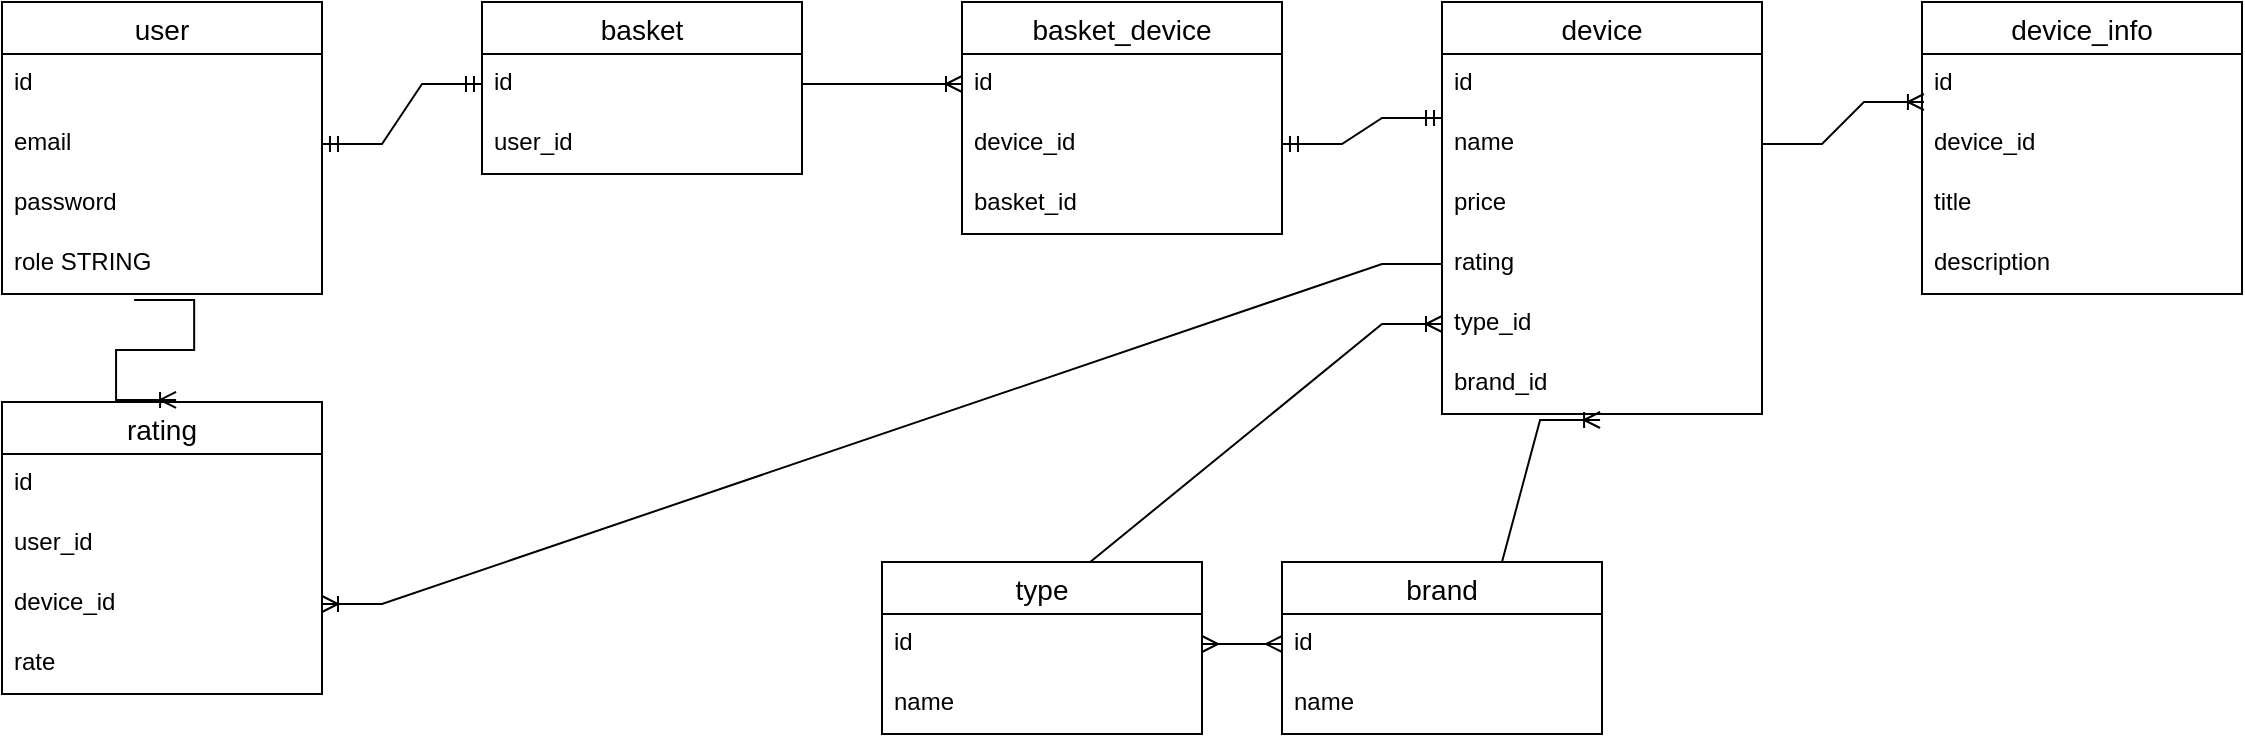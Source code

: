 <mxfile version="20.3.6" type="github">
  <diagram id="HniKT-04OowrFREipypY" name="Page-1">
    <mxGraphModel dx="1348" dy="805" grid="1" gridSize="10" guides="1" tooltips="1" connect="1" arrows="1" fold="1" page="1" pageScale="1" pageWidth="827" pageHeight="1169" math="0" shadow="0">
      <root>
        <mxCell id="0" />
        <mxCell id="1" parent="0" />
        <mxCell id="Wqt-CVIV_lCP2ZBKbQC8-1" value="user" style="swimlane;fontStyle=0;childLayout=stackLayout;horizontal=1;startSize=26;horizontalStack=0;resizeParent=1;resizeParentMax=0;resizeLast=0;collapsible=1;marginBottom=0;align=center;fontSize=14;" vertex="1" parent="1">
          <mxGeometry x="40" y="280" width="160" height="146" as="geometry" />
        </mxCell>
        <mxCell id="Wqt-CVIV_lCP2ZBKbQC8-2" value="id" style="text;strokeColor=none;fillColor=none;spacingLeft=4;spacingRight=4;overflow=hidden;rotatable=0;points=[[0,0.5],[1,0.5]];portConstraint=eastwest;fontSize=12;" vertex="1" parent="Wqt-CVIV_lCP2ZBKbQC8-1">
          <mxGeometry y="26" width="160" height="30" as="geometry" />
        </mxCell>
        <mxCell id="Wqt-CVIV_lCP2ZBKbQC8-3" value="email" style="text;strokeColor=none;fillColor=none;spacingLeft=4;spacingRight=4;overflow=hidden;rotatable=0;points=[[0,0.5],[1,0.5]];portConstraint=eastwest;fontSize=12;" vertex="1" parent="Wqt-CVIV_lCP2ZBKbQC8-1">
          <mxGeometry y="56" width="160" height="30" as="geometry" />
        </mxCell>
        <mxCell id="Wqt-CVIV_lCP2ZBKbQC8-4" value="password" style="text;strokeColor=none;fillColor=none;spacingLeft=4;spacingRight=4;overflow=hidden;rotatable=0;points=[[0,0.5],[1,0.5]];portConstraint=eastwest;fontSize=12;" vertex="1" parent="Wqt-CVIV_lCP2ZBKbQC8-1">
          <mxGeometry y="86" width="160" height="30" as="geometry" />
        </mxCell>
        <mxCell id="Wqt-CVIV_lCP2ZBKbQC8-6" value="role STRING" style="text;strokeColor=none;fillColor=none;spacingLeft=4;spacingRight=4;overflow=hidden;rotatable=0;points=[[0,0.5],[1,0.5]];portConstraint=eastwest;fontSize=12;" vertex="1" parent="Wqt-CVIV_lCP2ZBKbQC8-1">
          <mxGeometry y="116" width="160" height="30" as="geometry" />
        </mxCell>
        <mxCell id="Wqt-CVIV_lCP2ZBKbQC8-7" value="basket" style="swimlane;fontStyle=0;childLayout=stackLayout;horizontal=1;startSize=26;horizontalStack=0;resizeParent=1;resizeParentMax=0;resizeLast=0;collapsible=1;marginBottom=0;align=center;fontSize=14;" vertex="1" parent="1">
          <mxGeometry x="280" y="280" width="160" height="86" as="geometry" />
        </mxCell>
        <mxCell id="Wqt-CVIV_lCP2ZBKbQC8-8" value="id" style="text;strokeColor=none;fillColor=none;spacingLeft=4;spacingRight=4;overflow=hidden;rotatable=0;points=[[0,0.5],[1,0.5]];portConstraint=eastwest;fontSize=12;" vertex="1" parent="Wqt-CVIV_lCP2ZBKbQC8-7">
          <mxGeometry y="26" width="160" height="30" as="geometry" />
        </mxCell>
        <mxCell id="Wqt-CVIV_lCP2ZBKbQC8-9" value="user_id" style="text;strokeColor=none;fillColor=none;spacingLeft=4;spacingRight=4;overflow=hidden;rotatable=0;points=[[0,0.5],[1,0.5]];portConstraint=eastwest;fontSize=12;" vertex="1" parent="Wqt-CVIV_lCP2ZBKbQC8-7">
          <mxGeometry y="56" width="160" height="30" as="geometry" />
        </mxCell>
        <mxCell id="Wqt-CVIV_lCP2ZBKbQC8-12" value="" style="edgeStyle=entityRelationEdgeStyle;fontSize=12;html=1;endArrow=ERmandOne;startArrow=ERmandOne;rounded=0;entryX=0;entryY=0.5;entryDx=0;entryDy=0;" edge="1" parent="1" source="Wqt-CVIV_lCP2ZBKbQC8-3" target="Wqt-CVIV_lCP2ZBKbQC8-8">
          <mxGeometry width="100" height="100" relative="1" as="geometry">
            <mxPoint x="180" y="390" as="sourcePoint" />
            <mxPoint x="280" y="290" as="targetPoint" />
          </mxGeometry>
        </mxCell>
        <mxCell id="Wqt-CVIV_lCP2ZBKbQC8-13" value="device" style="swimlane;fontStyle=0;childLayout=stackLayout;horizontal=1;startSize=26;horizontalStack=0;resizeParent=1;resizeParentMax=0;resizeLast=0;collapsible=1;marginBottom=0;align=center;fontSize=14;" vertex="1" parent="1">
          <mxGeometry x="760" y="280" width="160" height="206" as="geometry" />
        </mxCell>
        <mxCell id="Wqt-CVIV_lCP2ZBKbQC8-14" value="id" style="text;strokeColor=none;fillColor=none;spacingLeft=4;spacingRight=4;overflow=hidden;rotatable=0;points=[[0,0.5],[1,0.5]];portConstraint=eastwest;fontSize=12;" vertex="1" parent="Wqt-CVIV_lCP2ZBKbQC8-13">
          <mxGeometry y="26" width="160" height="30" as="geometry" />
        </mxCell>
        <mxCell id="Wqt-CVIV_lCP2ZBKbQC8-15" value="name" style="text;strokeColor=none;fillColor=none;spacingLeft=4;spacingRight=4;overflow=hidden;rotatable=0;points=[[0,0.5],[1,0.5]];portConstraint=eastwest;fontSize=12;" vertex="1" parent="Wqt-CVIV_lCP2ZBKbQC8-13">
          <mxGeometry y="56" width="160" height="30" as="geometry" />
        </mxCell>
        <mxCell id="Wqt-CVIV_lCP2ZBKbQC8-17" value="price" style="text;strokeColor=none;fillColor=none;spacingLeft=4;spacingRight=4;overflow=hidden;rotatable=0;points=[[0,0.5],[1,0.5]];portConstraint=eastwest;fontSize=12;" vertex="1" parent="Wqt-CVIV_lCP2ZBKbQC8-13">
          <mxGeometry y="86" width="160" height="30" as="geometry" />
        </mxCell>
        <mxCell id="Wqt-CVIV_lCP2ZBKbQC8-18" value="rating" style="text;strokeColor=none;fillColor=none;spacingLeft=4;spacingRight=4;overflow=hidden;rotatable=0;points=[[0,0.5],[1,0.5]];portConstraint=eastwest;fontSize=12;" vertex="1" parent="Wqt-CVIV_lCP2ZBKbQC8-13">
          <mxGeometry y="116" width="160" height="30" as="geometry" />
        </mxCell>
        <mxCell id="Wqt-CVIV_lCP2ZBKbQC8-19" value="type_id" style="text;strokeColor=none;fillColor=none;spacingLeft=4;spacingRight=4;overflow=hidden;rotatable=0;points=[[0,0.5],[1,0.5]];portConstraint=eastwest;fontSize=12;" vertex="1" parent="Wqt-CVIV_lCP2ZBKbQC8-13">
          <mxGeometry y="146" width="160" height="30" as="geometry" />
        </mxCell>
        <mxCell id="Wqt-CVIV_lCP2ZBKbQC8-20" value="brand_id" style="text;strokeColor=none;fillColor=none;spacingLeft=4;spacingRight=4;overflow=hidden;rotatable=0;points=[[0,0.5],[1,0.5]];portConstraint=eastwest;fontSize=12;" vertex="1" parent="Wqt-CVIV_lCP2ZBKbQC8-13">
          <mxGeometry y="176" width="160" height="30" as="geometry" />
        </mxCell>
        <mxCell id="Wqt-CVIV_lCP2ZBKbQC8-21" value="type" style="swimlane;fontStyle=0;childLayout=stackLayout;horizontal=1;startSize=26;horizontalStack=0;resizeParent=1;resizeParentMax=0;resizeLast=0;collapsible=1;marginBottom=0;align=center;fontSize=14;" vertex="1" parent="1">
          <mxGeometry x="480" y="560" width="160" height="86" as="geometry" />
        </mxCell>
        <mxCell id="Wqt-CVIV_lCP2ZBKbQC8-22" value="id" style="text;strokeColor=none;fillColor=none;spacingLeft=4;spacingRight=4;overflow=hidden;rotatable=0;points=[[0,0.5],[1,0.5]];portConstraint=eastwest;fontSize=12;" vertex="1" parent="Wqt-CVIV_lCP2ZBKbQC8-21">
          <mxGeometry y="26" width="160" height="30" as="geometry" />
        </mxCell>
        <mxCell id="Wqt-CVIV_lCP2ZBKbQC8-23" value="name" style="text;strokeColor=none;fillColor=none;spacingLeft=4;spacingRight=4;overflow=hidden;rotatable=0;points=[[0,0.5],[1,0.5]];portConstraint=eastwest;fontSize=12;" vertex="1" parent="Wqt-CVIV_lCP2ZBKbQC8-21">
          <mxGeometry y="56" width="160" height="30" as="geometry" />
        </mxCell>
        <mxCell id="Wqt-CVIV_lCP2ZBKbQC8-28" value="brand" style="swimlane;fontStyle=0;childLayout=stackLayout;horizontal=1;startSize=26;horizontalStack=0;resizeParent=1;resizeParentMax=0;resizeLast=0;collapsible=1;marginBottom=0;align=center;fontSize=14;" vertex="1" parent="1">
          <mxGeometry x="680" y="560" width="160" height="86" as="geometry" />
        </mxCell>
        <mxCell id="Wqt-CVIV_lCP2ZBKbQC8-29" value="id" style="text;strokeColor=none;fillColor=none;spacingLeft=4;spacingRight=4;overflow=hidden;rotatable=0;points=[[0,0.5],[1,0.5]];portConstraint=eastwest;fontSize=12;" vertex="1" parent="Wqt-CVIV_lCP2ZBKbQC8-28">
          <mxGeometry y="26" width="160" height="30" as="geometry" />
        </mxCell>
        <mxCell id="Wqt-CVIV_lCP2ZBKbQC8-30" value="name" style="text;strokeColor=none;fillColor=none;spacingLeft=4;spacingRight=4;overflow=hidden;rotatable=0;points=[[0,0.5],[1,0.5]];portConstraint=eastwest;fontSize=12;" vertex="1" parent="Wqt-CVIV_lCP2ZBKbQC8-28">
          <mxGeometry y="56" width="160" height="30" as="geometry" />
        </mxCell>
        <mxCell id="Wqt-CVIV_lCP2ZBKbQC8-35" value="" style="edgeStyle=entityRelationEdgeStyle;fontSize=12;html=1;endArrow=ERoneToMany;rounded=0;exitX=0.463;exitY=0;exitDx=0;exitDy=0;exitPerimeter=0;entryX=0;entryY=0.5;entryDx=0;entryDy=0;" edge="1" parent="1" source="Wqt-CVIV_lCP2ZBKbQC8-21" target="Wqt-CVIV_lCP2ZBKbQC8-19">
          <mxGeometry width="100" height="100" relative="1" as="geometry">
            <mxPoint x="360" y="460" as="sourcePoint" />
            <mxPoint x="460" y="360" as="targetPoint" />
          </mxGeometry>
        </mxCell>
        <mxCell id="Wqt-CVIV_lCP2ZBKbQC8-36" value="" style="edgeStyle=entityRelationEdgeStyle;fontSize=12;html=1;endArrow=ERoneToMany;rounded=0;exitX=0.5;exitY=0;exitDx=0;exitDy=0;entryX=0.494;entryY=1.1;entryDx=0;entryDy=0;entryPerimeter=0;" edge="1" parent="1" source="Wqt-CVIV_lCP2ZBKbQC8-28" target="Wqt-CVIV_lCP2ZBKbQC8-20">
          <mxGeometry width="100" height="100" relative="1" as="geometry">
            <mxPoint x="360" y="460" as="sourcePoint" />
            <mxPoint x="620" y="510" as="targetPoint" />
          </mxGeometry>
        </mxCell>
        <mxCell id="Wqt-CVIV_lCP2ZBKbQC8-37" value="" style="edgeStyle=entityRelationEdgeStyle;fontSize=12;html=1;endArrow=ERmany;startArrow=ERmany;rounded=0;" edge="1" parent="1" source="Wqt-CVIV_lCP2ZBKbQC8-22" target="Wqt-CVIV_lCP2ZBKbQC8-29">
          <mxGeometry width="100" height="100" relative="1" as="geometry">
            <mxPoint x="360" y="460" as="sourcePoint" />
            <mxPoint x="460" y="360" as="targetPoint" />
          </mxGeometry>
        </mxCell>
        <mxCell id="Wqt-CVIV_lCP2ZBKbQC8-38" value="device_info" style="swimlane;fontStyle=0;childLayout=stackLayout;horizontal=1;startSize=26;horizontalStack=0;resizeParent=1;resizeParentMax=0;resizeLast=0;collapsible=1;marginBottom=0;align=center;fontSize=14;" vertex="1" parent="1">
          <mxGeometry x="1000" y="280" width="160" height="146" as="geometry" />
        </mxCell>
        <mxCell id="Wqt-CVIV_lCP2ZBKbQC8-39" value="id" style="text;strokeColor=none;fillColor=none;spacingLeft=4;spacingRight=4;overflow=hidden;rotatable=0;points=[[0,0.5],[1,0.5]];portConstraint=eastwest;fontSize=12;" vertex="1" parent="Wqt-CVIV_lCP2ZBKbQC8-38">
          <mxGeometry y="26" width="160" height="30" as="geometry" />
        </mxCell>
        <mxCell id="Wqt-CVIV_lCP2ZBKbQC8-40" value="device_id" style="text;strokeColor=none;fillColor=none;spacingLeft=4;spacingRight=4;overflow=hidden;rotatable=0;points=[[0,0.5],[1,0.5]];portConstraint=eastwest;fontSize=12;" vertex="1" parent="Wqt-CVIV_lCP2ZBKbQC8-38">
          <mxGeometry y="56" width="160" height="30" as="geometry" />
        </mxCell>
        <mxCell id="Wqt-CVIV_lCP2ZBKbQC8-41" value="title" style="text;strokeColor=none;fillColor=none;spacingLeft=4;spacingRight=4;overflow=hidden;rotatable=0;points=[[0,0.5],[1,0.5]];portConstraint=eastwest;fontSize=12;" vertex="1" parent="Wqt-CVIV_lCP2ZBKbQC8-38">
          <mxGeometry y="86" width="160" height="30" as="geometry" />
        </mxCell>
        <mxCell id="Wqt-CVIV_lCP2ZBKbQC8-42" value="description" style="text;strokeColor=none;fillColor=none;spacingLeft=4;spacingRight=4;overflow=hidden;rotatable=0;points=[[0,0.5],[1,0.5]];portConstraint=eastwest;fontSize=12;" vertex="1" parent="Wqt-CVIV_lCP2ZBKbQC8-38">
          <mxGeometry y="116" width="160" height="30" as="geometry" />
        </mxCell>
        <mxCell id="Wqt-CVIV_lCP2ZBKbQC8-45" value="" style="edgeStyle=entityRelationEdgeStyle;fontSize=12;html=1;endArrow=ERoneToMany;rounded=0;entryX=0.006;entryY=0.8;entryDx=0;entryDy=0;entryPerimeter=0;" edge="1" parent="1" source="Wqt-CVIV_lCP2ZBKbQC8-15" target="Wqt-CVIV_lCP2ZBKbQC8-39">
          <mxGeometry width="100" height="100" relative="1" as="geometry">
            <mxPoint x="360" y="460" as="sourcePoint" />
            <mxPoint x="460" y="360" as="targetPoint" />
          </mxGeometry>
        </mxCell>
        <mxCell id="Wqt-CVIV_lCP2ZBKbQC8-46" value="basket_device" style="swimlane;fontStyle=0;childLayout=stackLayout;horizontal=1;startSize=26;horizontalStack=0;resizeParent=1;resizeParentMax=0;resizeLast=0;collapsible=1;marginBottom=0;align=center;fontSize=14;" vertex="1" parent="1">
          <mxGeometry x="520" y="280" width="160" height="116" as="geometry" />
        </mxCell>
        <mxCell id="Wqt-CVIV_lCP2ZBKbQC8-47" value="id" style="text;strokeColor=none;fillColor=none;spacingLeft=4;spacingRight=4;overflow=hidden;rotatable=0;points=[[0,0.5],[1,0.5]];portConstraint=eastwest;fontSize=12;" vertex="1" parent="Wqt-CVIV_lCP2ZBKbQC8-46">
          <mxGeometry y="26" width="160" height="30" as="geometry" />
        </mxCell>
        <mxCell id="Wqt-CVIV_lCP2ZBKbQC8-48" value="device_id&#xa;" style="text;strokeColor=none;fillColor=none;spacingLeft=4;spacingRight=4;overflow=hidden;rotatable=0;points=[[0,0.5],[1,0.5]];portConstraint=eastwest;fontSize=12;" vertex="1" parent="Wqt-CVIV_lCP2ZBKbQC8-46">
          <mxGeometry y="56" width="160" height="30" as="geometry" />
        </mxCell>
        <mxCell id="Wqt-CVIV_lCP2ZBKbQC8-50" value="basket_id" style="text;strokeColor=none;fillColor=none;spacingLeft=4;spacingRight=4;overflow=hidden;rotatable=0;points=[[0,0.5],[1,0.5]];portConstraint=eastwest;fontSize=12;" vertex="1" parent="Wqt-CVIV_lCP2ZBKbQC8-46">
          <mxGeometry y="86" width="160" height="30" as="geometry" />
        </mxCell>
        <mxCell id="Wqt-CVIV_lCP2ZBKbQC8-49" value="" style="edgeStyle=entityRelationEdgeStyle;fontSize=12;html=1;endArrow=ERoneToMany;rounded=0;entryX=0;entryY=0.5;entryDx=0;entryDy=0;exitX=1;exitY=0.5;exitDx=0;exitDy=0;" edge="1" parent="1" source="Wqt-CVIV_lCP2ZBKbQC8-8" target="Wqt-CVIV_lCP2ZBKbQC8-47">
          <mxGeometry width="100" height="100" relative="1" as="geometry">
            <mxPoint x="360" y="460" as="sourcePoint" />
            <mxPoint x="460" y="360" as="targetPoint" />
          </mxGeometry>
        </mxCell>
        <mxCell id="Wqt-CVIV_lCP2ZBKbQC8-53" value="" style="edgeStyle=entityRelationEdgeStyle;fontSize=12;html=1;endArrow=ERmandOne;startArrow=ERmandOne;rounded=0;entryX=0;entryY=1.067;entryDx=0;entryDy=0;entryPerimeter=0;exitX=1;exitY=0.5;exitDx=0;exitDy=0;" edge="1" parent="1" source="Wqt-CVIV_lCP2ZBKbQC8-48" target="Wqt-CVIV_lCP2ZBKbQC8-14">
          <mxGeometry width="100" height="100" relative="1" as="geometry">
            <mxPoint x="360" y="460" as="sourcePoint" />
            <mxPoint x="460" y="360" as="targetPoint" />
          </mxGeometry>
        </mxCell>
        <mxCell id="Wqt-CVIV_lCP2ZBKbQC8-54" value="rating" style="swimlane;fontStyle=0;childLayout=stackLayout;horizontal=1;startSize=26;horizontalStack=0;resizeParent=1;resizeParentMax=0;resizeLast=0;collapsible=1;marginBottom=0;align=center;fontSize=14;" vertex="1" parent="1">
          <mxGeometry x="40" y="480" width="160" height="146" as="geometry" />
        </mxCell>
        <mxCell id="Wqt-CVIV_lCP2ZBKbQC8-55" value="id" style="text;strokeColor=none;fillColor=none;spacingLeft=4;spacingRight=4;overflow=hidden;rotatable=0;points=[[0,0.5],[1,0.5]];portConstraint=eastwest;fontSize=12;" vertex="1" parent="Wqt-CVIV_lCP2ZBKbQC8-54">
          <mxGeometry y="26" width="160" height="30" as="geometry" />
        </mxCell>
        <mxCell id="Wqt-CVIV_lCP2ZBKbQC8-56" value="user_id" style="text;strokeColor=none;fillColor=none;spacingLeft=4;spacingRight=4;overflow=hidden;rotatable=0;points=[[0,0.5],[1,0.5]];portConstraint=eastwest;fontSize=12;" vertex="1" parent="Wqt-CVIV_lCP2ZBKbQC8-54">
          <mxGeometry y="56" width="160" height="30" as="geometry" />
        </mxCell>
        <mxCell id="Wqt-CVIV_lCP2ZBKbQC8-57" value="device_id" style="text;strokeColor=none;fillColor=none;spacingLeft=4;spacingRight=4;overflow=hidden;rotatable=0;points=[[0,0.5],[1,0.5]];portConstraint=eastwest;fontSize=12;" vertex="1" parent="Wqt-CVIV_lCP2ZBKbQC8-54">
          <mxGeometry y="86" width="160" height="30" as="geometry" />
        </mxCell>
        <mxCell id="Wqt-CVIV_lCP2ZBKbQC8-58" value="rate" style="text;strokeColor=none;fillColor=none;spacingLeft=4;spacingRight=4;overflow=hidden;rotatable=0;points=[[0,0.5],[1,0.5]];portConstraint=eastwest;fontSize=12;" vertex="1" parent="Wqt-CVIV_lCP2ZBKbQC8-54">
          <mxGeometry y="116" width="160" height="30" as="geometry" />
        </mxCell>
        <mxCell id="Wqt-CVIV_lCP2ZBKbQC8-59" value="" style="edgeStyle=entityRelationEdgeStyle;fontSize=12;html=1;endArrow=ERoneToMany;rounded=0;exitX=0.413;exitY=1.1;exitDx=0;exitDy=0;exitPerimeter=0;entryX=0.544;entryY=-0.007;entryDx=0;entryDy=0;entryPerimeter=0;" edge="1" parent="1" source="Wqt-CVIV_lCP2ZBKbQC8-6" target="Wqt-CVIV_lCP2ZBKbQC8-54">
          <mxGeometry width="100" height="100" relative="1" as="geometry">
            <mxPoint x="360" y="460" as="sourcePoint" />
            <mxPoint x="460" y="360" as="targetPoint" />
          </mxGeometry>
        </mxCell>
        <mxCell id="Wqt-CVIV_lCP2ZBKbQC8-62" value="" style="edgeStyle=entityRelationEdgeStyle;fontSize=12;html=1;endArrow=ERoneToMany;rounded=0;entryX=1;entryY=0.5;entryDx=0;entryDy=0;" edge="1" parent="1" source="Wqt-CVIV_lCP2ZBKbQC8-18" target="Wqt-CVIV_lCP2ZBKbQC8-57">
          <mxGeometry width="100" height="100" relative="1" as="geometry">
            <mxPoint x="560" y="480" as="sourcePoint" />
            <mxPoint x="460" y="360" as="targetPoint" />
          </mxGeometry>
        </mxCell>
      </root>
    </mxGraphModel>
  </diagram>
</mxfile>
